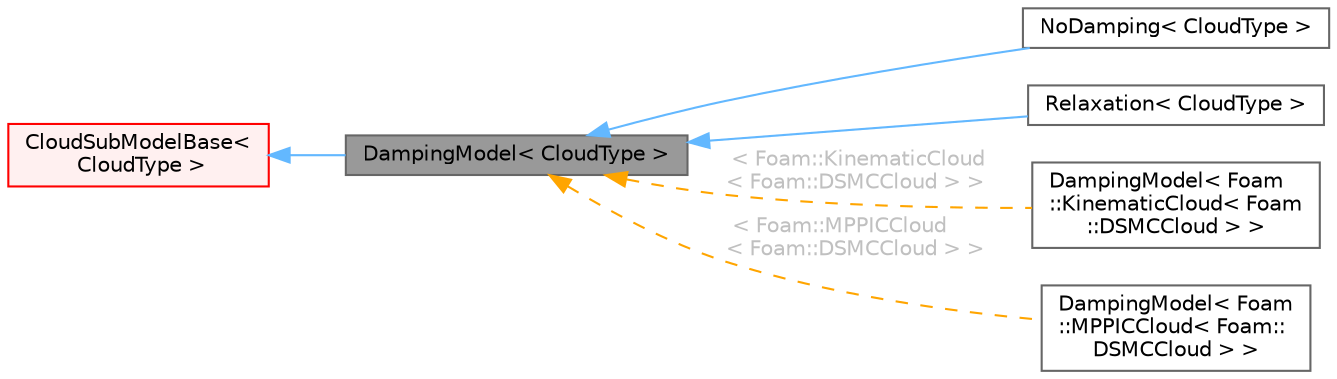 digraph "DampingModel&lt; CloudType &gt;"
{
 // LATEX_PDF_SIZE
  bgcolor="transparent";
  edge [fontname=Helvetica,fontsize=10,labelfontname=Helvetica,labelfontsize=10];
  node [fontname=Helvetica,fontsize=10,shape=box,height=0.2,width=0.4];
  rankdir="LR";
  Node1 [id="Node000001",label="DampingModel\< CloudType \>",height=0.2,width=0.4,color="gray40", fillcolor="grey60", style="filled", fontcolor="black",tooltip="Base class for collisional damping models."];
  Node2 -> Node1 [id="edge1_Node000001_Node000002",dir="back",color="steelblue1",style="solid",tooltip=" "];
  Node2 [id="Node000002",label="CloudSubModelBase\<\l CloudType \>",height=0.2,width=0.4,color="red", fillcolor="#FFF0F0", style="filled",URL="$classFoam_1_1CloudSubModelBase.html",tooltip="Base class for cloud sub-models."];
  Node1 -> Node4 [id="edge2_Node000001_Node000004",dir="back",color="steelblue1",style="solid",tooltip=" "];
  Node4 [id="Node000004",label="NoDamping\< CloudType \>",height=0.2,width=0.4,color="gray40", fillcolor="white", style="filled",URL="$classFoam_1_1DampingModels_1_1NoDamping.html",tooltip="Place holder for the 'none' option."];
  Node1 -> Node5 [id="edge3_Node000001_Node000005",dir="back",color="steelblue1",style="solid",tooltip=" "];
  Node5 [id="Node000005",label="Relaxation\< CloudType \>",height=0.2,width=0.4,color="gray40", fillcolor="white", style="filled",URL="$classFoam_1_1DampingModels_1_1Relaxation.html",tooltip="Relaxation collisional damping model."];
  Node1 -> Node6 [id="edge4_Node000001_Node000006",dir="back",color="orange",style="dashed",tooltip=" ",label=" \< Foam::KinematicCloud\l\< Foam::DSMCCloud \> \>",fontcolor="grey" ];
  Node6 [id="Node000006",label="DampingModel\< Foam\l::KinematicCloud\< Foam\l::DSMCCloud \> \>",height=0.2,width=0.4,color="gray40", fillcolor="white", style="filled",URL="$classFoam_1_1DampingModel.html",tooltip=" "];
  Node1 -> Node7 [id="edge5_Node000001_Node000007",dir="back",color="orange",style="dashed",tooltip=" ",label=" \< Foam::MPPICCloud\l\< Foam::DSMCCloud \> \>",fontcolor="grey" ];
  Node7 [id="Node000007",label="DampingModel\< Foam\l::MPPICCloud\< Foam::\lDSMCCloud \> \>",height=0.2,width=0.4,color="gray40", fillcolor="white", style="filled",URL="$classFoam_1_1DampingModel.html",tooltip=" "];
}
